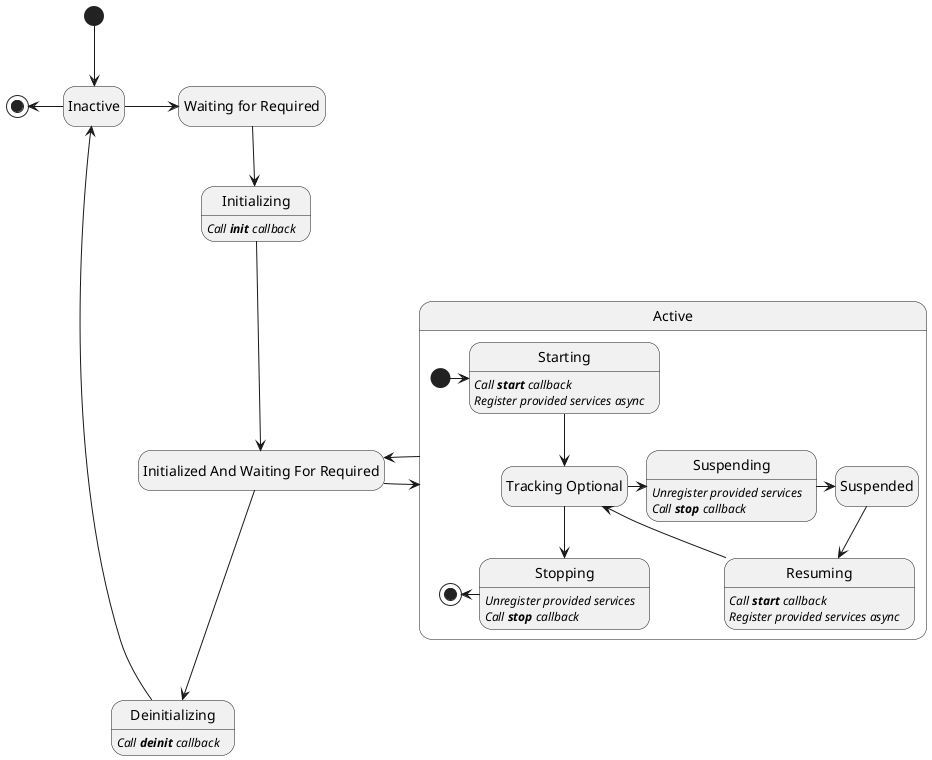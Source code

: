 Licensed to the Apache Software Foundation (ASF) under one or more
contributor license agreements.  See the NOTICE file distributed with
this work for additional information regarding copyright ownership.
The ASF licenses this file to You under the Apache License, Version 2.0
(the "License"); you may not use this file except in compliance with
the License.  You may obtain a copy of the License at

    http://www.apache.org/licenses/LICENSE-2.0

Unless required by applicable law or agreed to in writing, software
distributed under the License is distributed on an "AS IS" BASIS,
WITHOUT WARRANTIES OR CONDITIONS OF ANY KIND, either express or implied.
See the License for the specific language governing permissions and
limitations under the License.

@startuml
hide empty description
state "Waiting for Required" as WaitingForRequired
state "Initialized And Waiting For Required" as Initialized

[*] -down-> Inactive
Inactive -left-> [*]
Inactive  -right-> WaitingForRequired
WaitingForRequired -down-> Initializing
Initializing -down-> Initialized

state Active {
    state "Tracking Optional" as TrackingOptional
    [*] -> Starting
    Starting -down-> TrackingOptional
    TrackingOptional -> Suspending
    Suspending -> Suspended
    Suspended -> Resuming
    Resuming --> TrackingOptional
    TrackingOptional --> Stopping
    Stopping -left-> [*]
}

Initialized -> Active
Active -> Initialized

Initialized -down-> Deinitializing
Deinitializing -down-> Inactive

Initializing:   <i>Call <b>init</b> callback</i>
Starting:       <i>Call <b>start</b> callback</i>
Starting:       <i>Register provided services async</i>
Stopping:       <i>Unregister provided services</i>
Stopping:       <i>Call <b>stop</b> callback</i>
Deinitializing: <i>Call <b>deinit</b> callback</i>
Suspending:     <i>Unregister provided services</i>
Suspending:     <i>Call <b>stop</b> callback</i>
Resuming:       <i>Call <b>start</b> callback</i>
Resuming:       <i>Register provided services async</i>

@enduml
